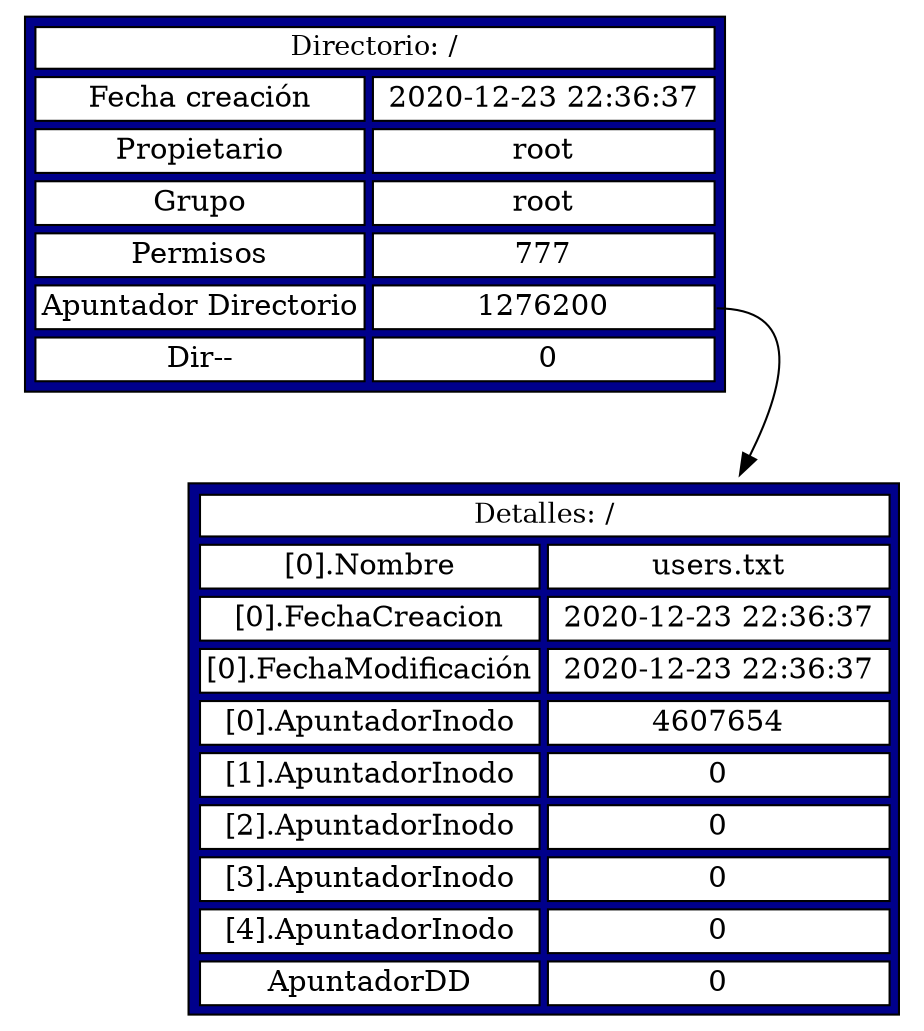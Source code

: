 digraph Tree {
		node [shape=plaintext];
		AVD0 [label=<
	<TABLE BORDER="1"  cellpadding="2"   CELLBORDER="1" CELLSPACING="4" BGCOLOR="blue4" color = 'black'>            
	   <TR> 
		   <TD bgcolor='white' colspan="2"><font color='black' point-size='13'>Directorio: /</font></TD>
	   </TR>
	   <TR> 
		   <TD bgcolor='white' >Fecha creación</TD>
		   <TD bgcolor='white' > 2020-12-23 22:36:37 </TD>
	   </TR>
	   <TR>
		   <TD bgcolor='white' >Propietario</TD>
		   <TD bgcolor='white' > root </TD>
	   </TR>
	   <TR>
		   <TD bgcolor='white' >Grupo</TD>
		   <TD bgcolor='white' > root </TD>
	   </TR>
	   <TR>
		   <TD bgcolor='white' >Permisos</TD>
		   <TD bgcolor='white' > 777 </TD>
	   </TR>
	   
	   <TR>
		   <TD  bgcolor='white' >Apuntador Directorio</TD>
		   <TD  bgcolor='white' PORT="6"> 1276200 </TD>
	   </TR>
	   <TR>
		   <TD  bgcolor='white' >Dir--</TD>
		   <TD  bgcolor='white' PORT="7"> 0</TD>
	   </TR>
   </TABLE>
	>];

	AVD0:6->DD0

			DD0 [label=<
	<TABLE BORDER="1"  cellpadding="2"   CELLBORDER="1" CELLSPACING="4" BGCOLOR="blue4" color = 'black'>            
	   <TR> 
		   <TD bgcolor='white' colspan="2"><font color='black' point-size='13'>Detalles: /</font></TD>
	   </TR>
	   <TR>
		   <TD bgcolor='white' >[0].Nombre</TD>
		   <TD bgcolor='white' > users.txt </TD>
	   </TR>
	   <TR>
		   <TD bgcolor='white' >[0].FechaCreacion</TD>
		   <TD bgcolor='white' > 2020-12-23 22:36:37 </TD>
	   </TR>
		<TR>
		   <TD bgcolor='white' >[0].FechaModificación</TD>
		   <TD bgcolor='white' > 2020-12-23 22:36:37 </TD>
	   </TR>
		<TR>
		   <TD bgcolor='white' >[0].ApuntadorInodo</TD>
		   <TD bgcolor='white' PORT="0" > 4607654 </TD>
	   </TR>
		
		<TR>
		   <TD bgcolor='white' >[1].ApuntadorInodo</TD>
		   <TD bgcolor='white' PORT="1" > 0 </TD>
	   </TR>
				<TR>
		   <TD bgcolor='white' >[2].ApuntadorInodo</TD>
		   <TD bgcolor='white' PORT="2" > 0 </TD>
	   </TR>
		<TR>
		   <TD bgcolor='white' >[3].ApuntadorInodo</TD>
		   <TD bgcolor='white' PORT="3" > 0 </TD>
	   </TR>
		
		<TR>
		   <TD bgcolor='white' >[4].ApuntadorInodo</TD>
		   <TD bgcolor='white' PORT="4" > 0 </TD>
	   </TR>
	   <TR>
		   <TD  bgcolor='white' >ApuntadorDD</TD>
		   <TD  bgcolor='white' PORT="5"> 0 </TD>
	   </TR>

   </TABLE>
	>];

	}